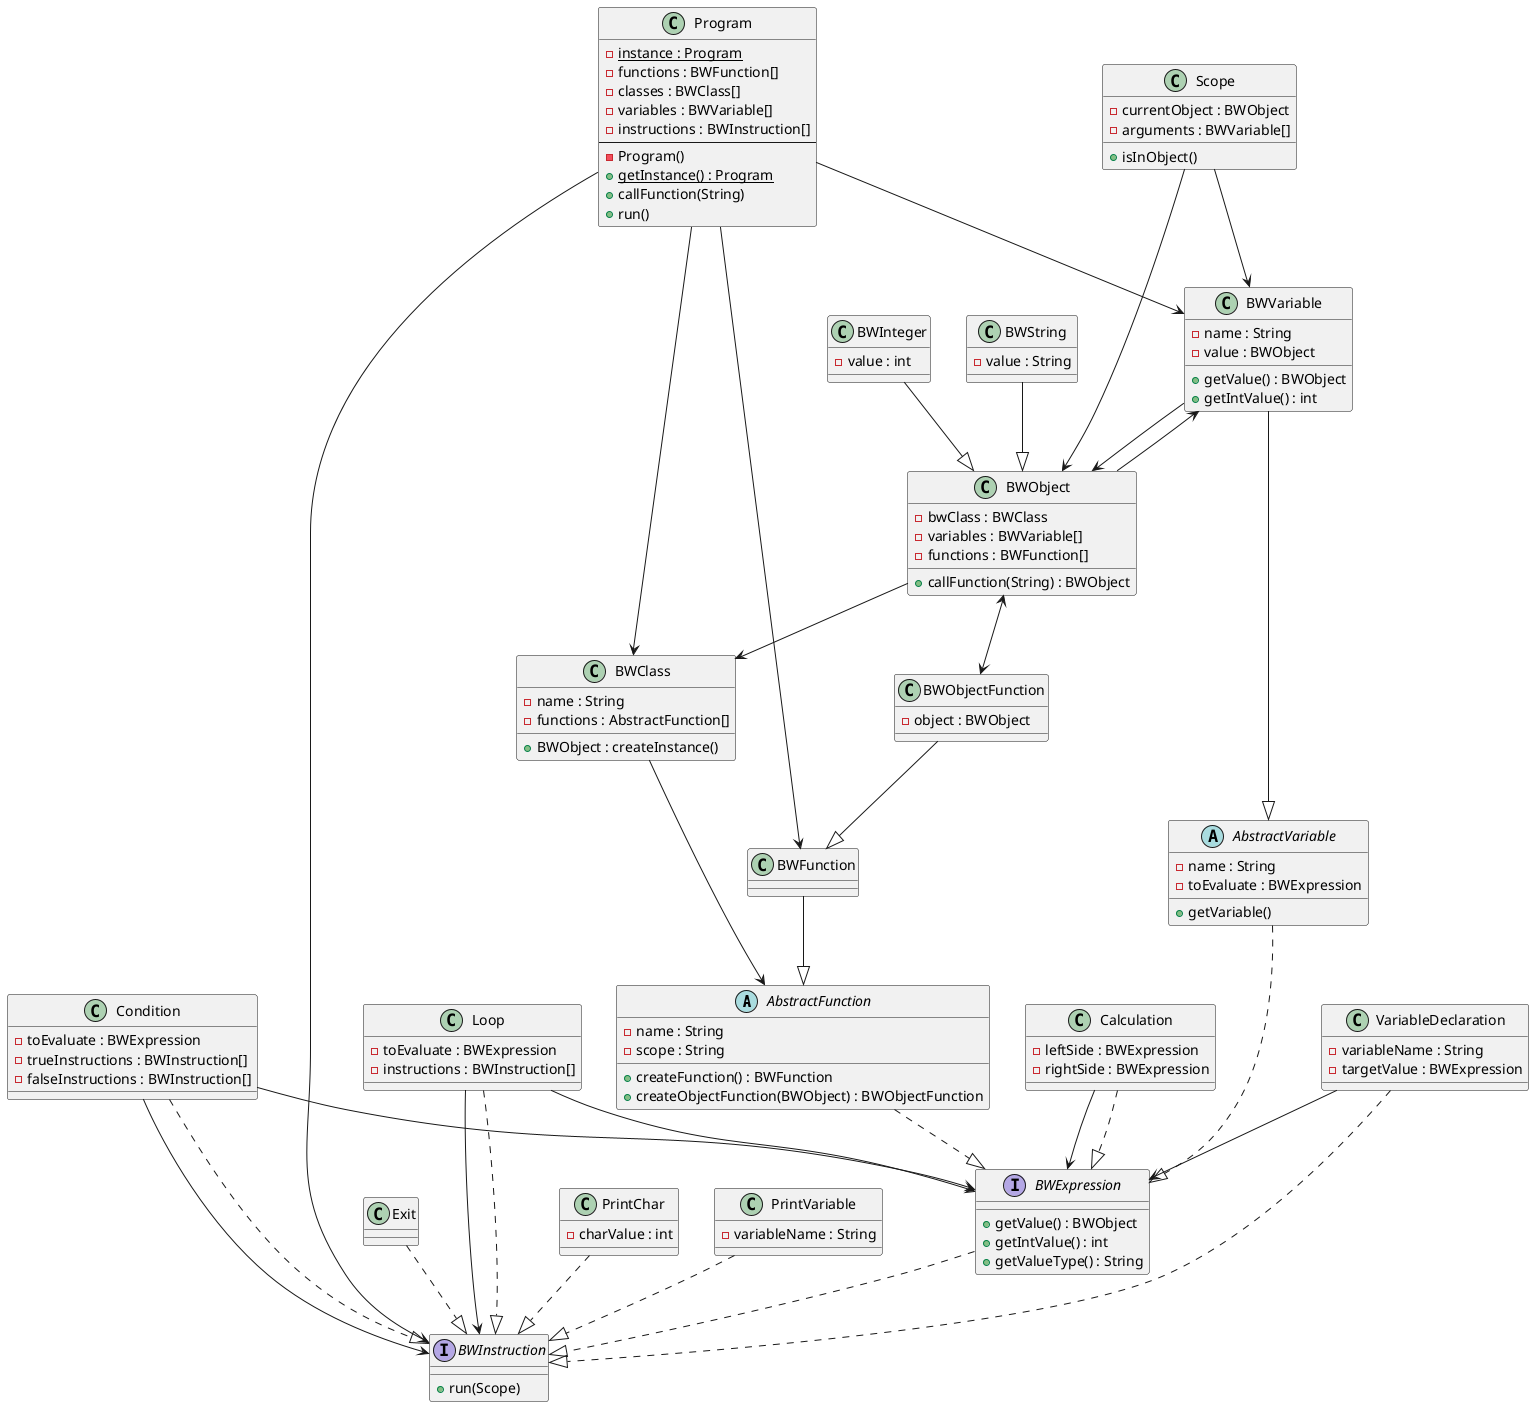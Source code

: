 @startuml

abstract class AbstractFunction {
    - name : String
    - scope : String
    + createFunction() : BWFunction
    + createObjectFunction(BWObject) : BWObjectFunction
}
abstract class AbstractVariable {
    - name : String
    - toEvaluate : BWExpression
    + getVariable()
}
class BWClass {
    - name : String
    - functions : AbstractFunction[]
    + BWObject : createInstance()
}
interface BWExpression {
    + getValue() : BWObject
    + getIntValue() : int
    + getValueType() : String
}
interface BWInstruction {
    + run(Scope)
}
class BWFunction {
}
class BWInteger {
    - value : int
}
class BWObject {
    - bwClass : BWClass
    - variables : BWVariable[]
    - functions : BWFunction[]
    + callFunction(String) : BWObject
}
class BWObjectFunction {
    - object : BWObject
}
class BWString {
    - value : String
}
class BWVariable {
    - name : String
    - value : BWObject
    + getValue() : BWObject
    + getIntValue() : int
}
class Calculation {
    - leftSide : BWExpression
    - rightSide : BWExpression
}
class Condition {
    - toEvaluate : BWExpression
    - trueInstructions : BWInstruction[]
    - falseInstructions : BWInstruction[]
}
class Exit {
}
class Loop {
    - toEvaluate : BWExpression
    - instructions : BWInstruction[]
}
class PrintChar {
    - charValue : int
}
class PrintVariable {
    - variableName : String
}
class Program {
    - {static} instance : Program
    - functions : BWFunction[]
    - classes : BWClass[]
    - variables : BWVariable[]
    - instructions : BWInstruction[]
    --
    - Program()
    + {static} getInstance() : Program
    + callFunction(String)
    + run()
}
class Scope {
    - currentObject : BWObject
    - arguments : BWVariable[]
    + isInObject()
}
class VariableDeclaration {
    - variableName : String
    - targetValue : BWExpression
}

Program --> BWFunction
Program --> BWClass
Program --> BWVariable
Program --> BWInstruction

Scope --> BWObject
Scope --> BWVariable

BWClass --> AbstractFunction

BWObject --> BWClass
BWObject <--> BWObjectFunction
BWObject --> BWVariable

BWVariable --> BWObject

VariableDeclaration --> BWExpression

Calculation --> BWExpression

Condition --> BWExpression
Condition --> BWInstruction

Loop --> BWExpression
Loop --> BWInstruction

BWExpression ..|> BWInstruction
AbstractFunction ..|> BWExpression
BWFunction --|> AbstractFunction
BWObjectFunction --|> BWFunction
AbstractVariable ..|> BWExpression
BWVariable --|> AbstractVariable
BWInteger --|> BWObject
BWString --|> BWObject

Calculation ..|> BWExpression

VariableDeclaration ..|> BWInstruction
PrintVariable ..|> BWInstruction
PrintChar ..|> BWInstruction
Exit ..|> BWInstruction
Condition ..|> BWInstruction
Loop ..|> BWInstruction

@enduml